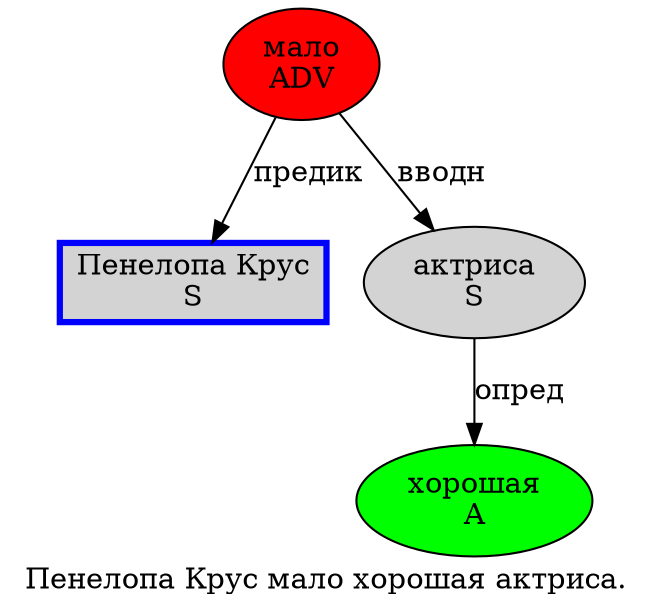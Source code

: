 digraph SENTENCE_23 {
	graph [label="Пенелопа Крус мало хорошая актриса."]
	node [style=filled]
		0 [label="Пенелопа Крус
S" color=blue fillcolor=lightgray penwidth=3 shape=box]
		1 [label="мало
ADV" color="" fillcolor=red penwidth=1 shape=ellipse]
		2 [label="хорошая
A" color="" fillcolor=green penwidth=1 shape=ellipse]
		3 [label="актриса
S" color="" fillcolor=lightgray penwidth=1 shape=ellipse]
			3 -> 2 [label="опред"]
			1 -> 0 [label="предик"]
			1 -> 3 [label="вводн"]
}